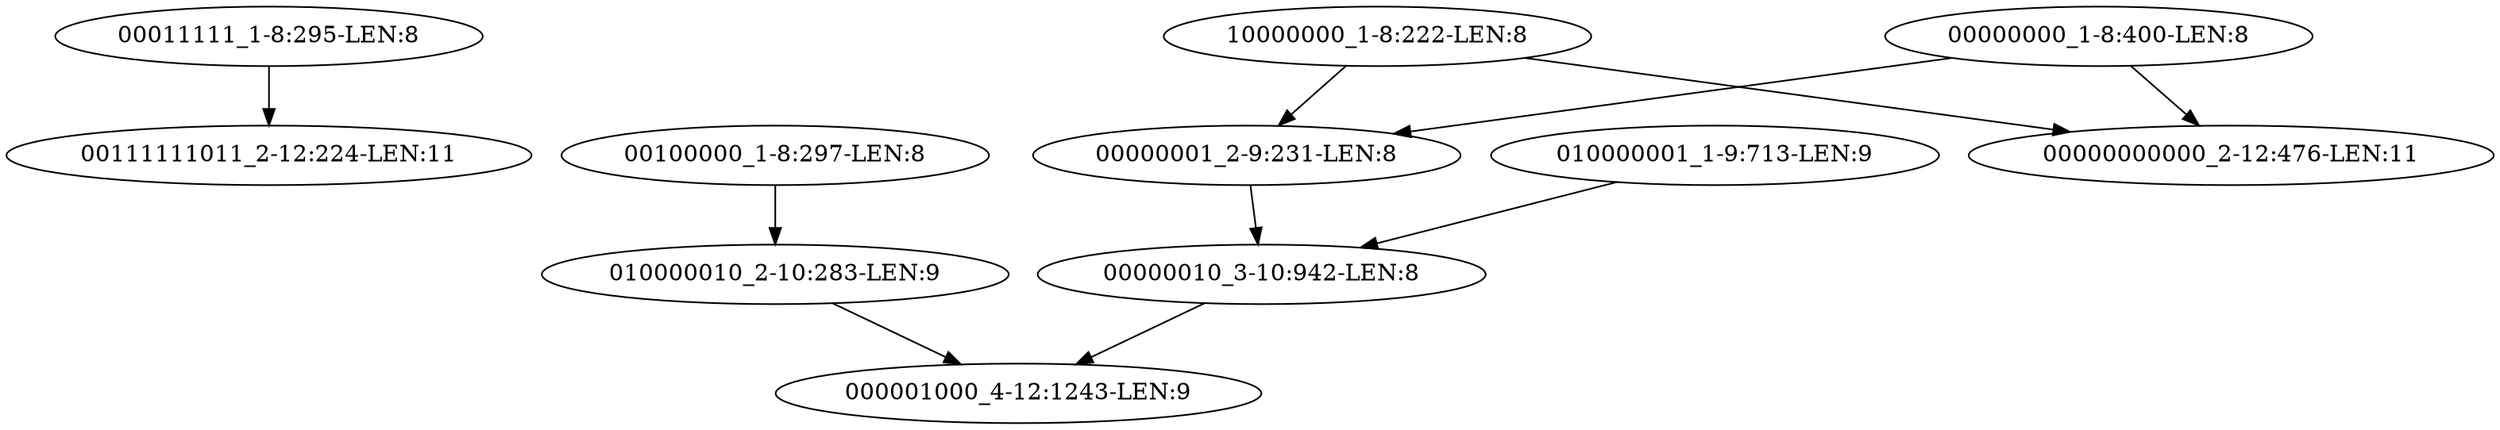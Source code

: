digraph G {
    "00011111_1-8:295-LEN:8" -> "00111111011_2-12:224-LEN:11";
    "00100000_1-8:297-LEN:8" -> "010000010_2-10:283-LEN:9";
    "010000010_2-10:283-LEN:9" -> "000001000_4-12:1243-LEN:9";
    "10000000_1-8:222-LEN:8" -> "00000000000_2-12:476-LEN:11";
    "10000000_1-8:222-LEN:8" -> "00000001_2-9:231-LEN:8";
    "00000000_1-8:400-LEN:8" -> "00000000000_2-12:476-LEN:11";
    "00000000_1-8:400-LEN:8" -> "00000001_2-9:231-LEN:8";
    "00000010_3-10:942-LEN:8" -> "000001000_4-12:1243-LEN:9";
    "00000001_2-9:231-LEN:8" -> "00000010_3-10:942-LEN:8";
    "010000001_1-9:713-LEN:9" -> "00000010_3-10:942-LEN:8";
}
